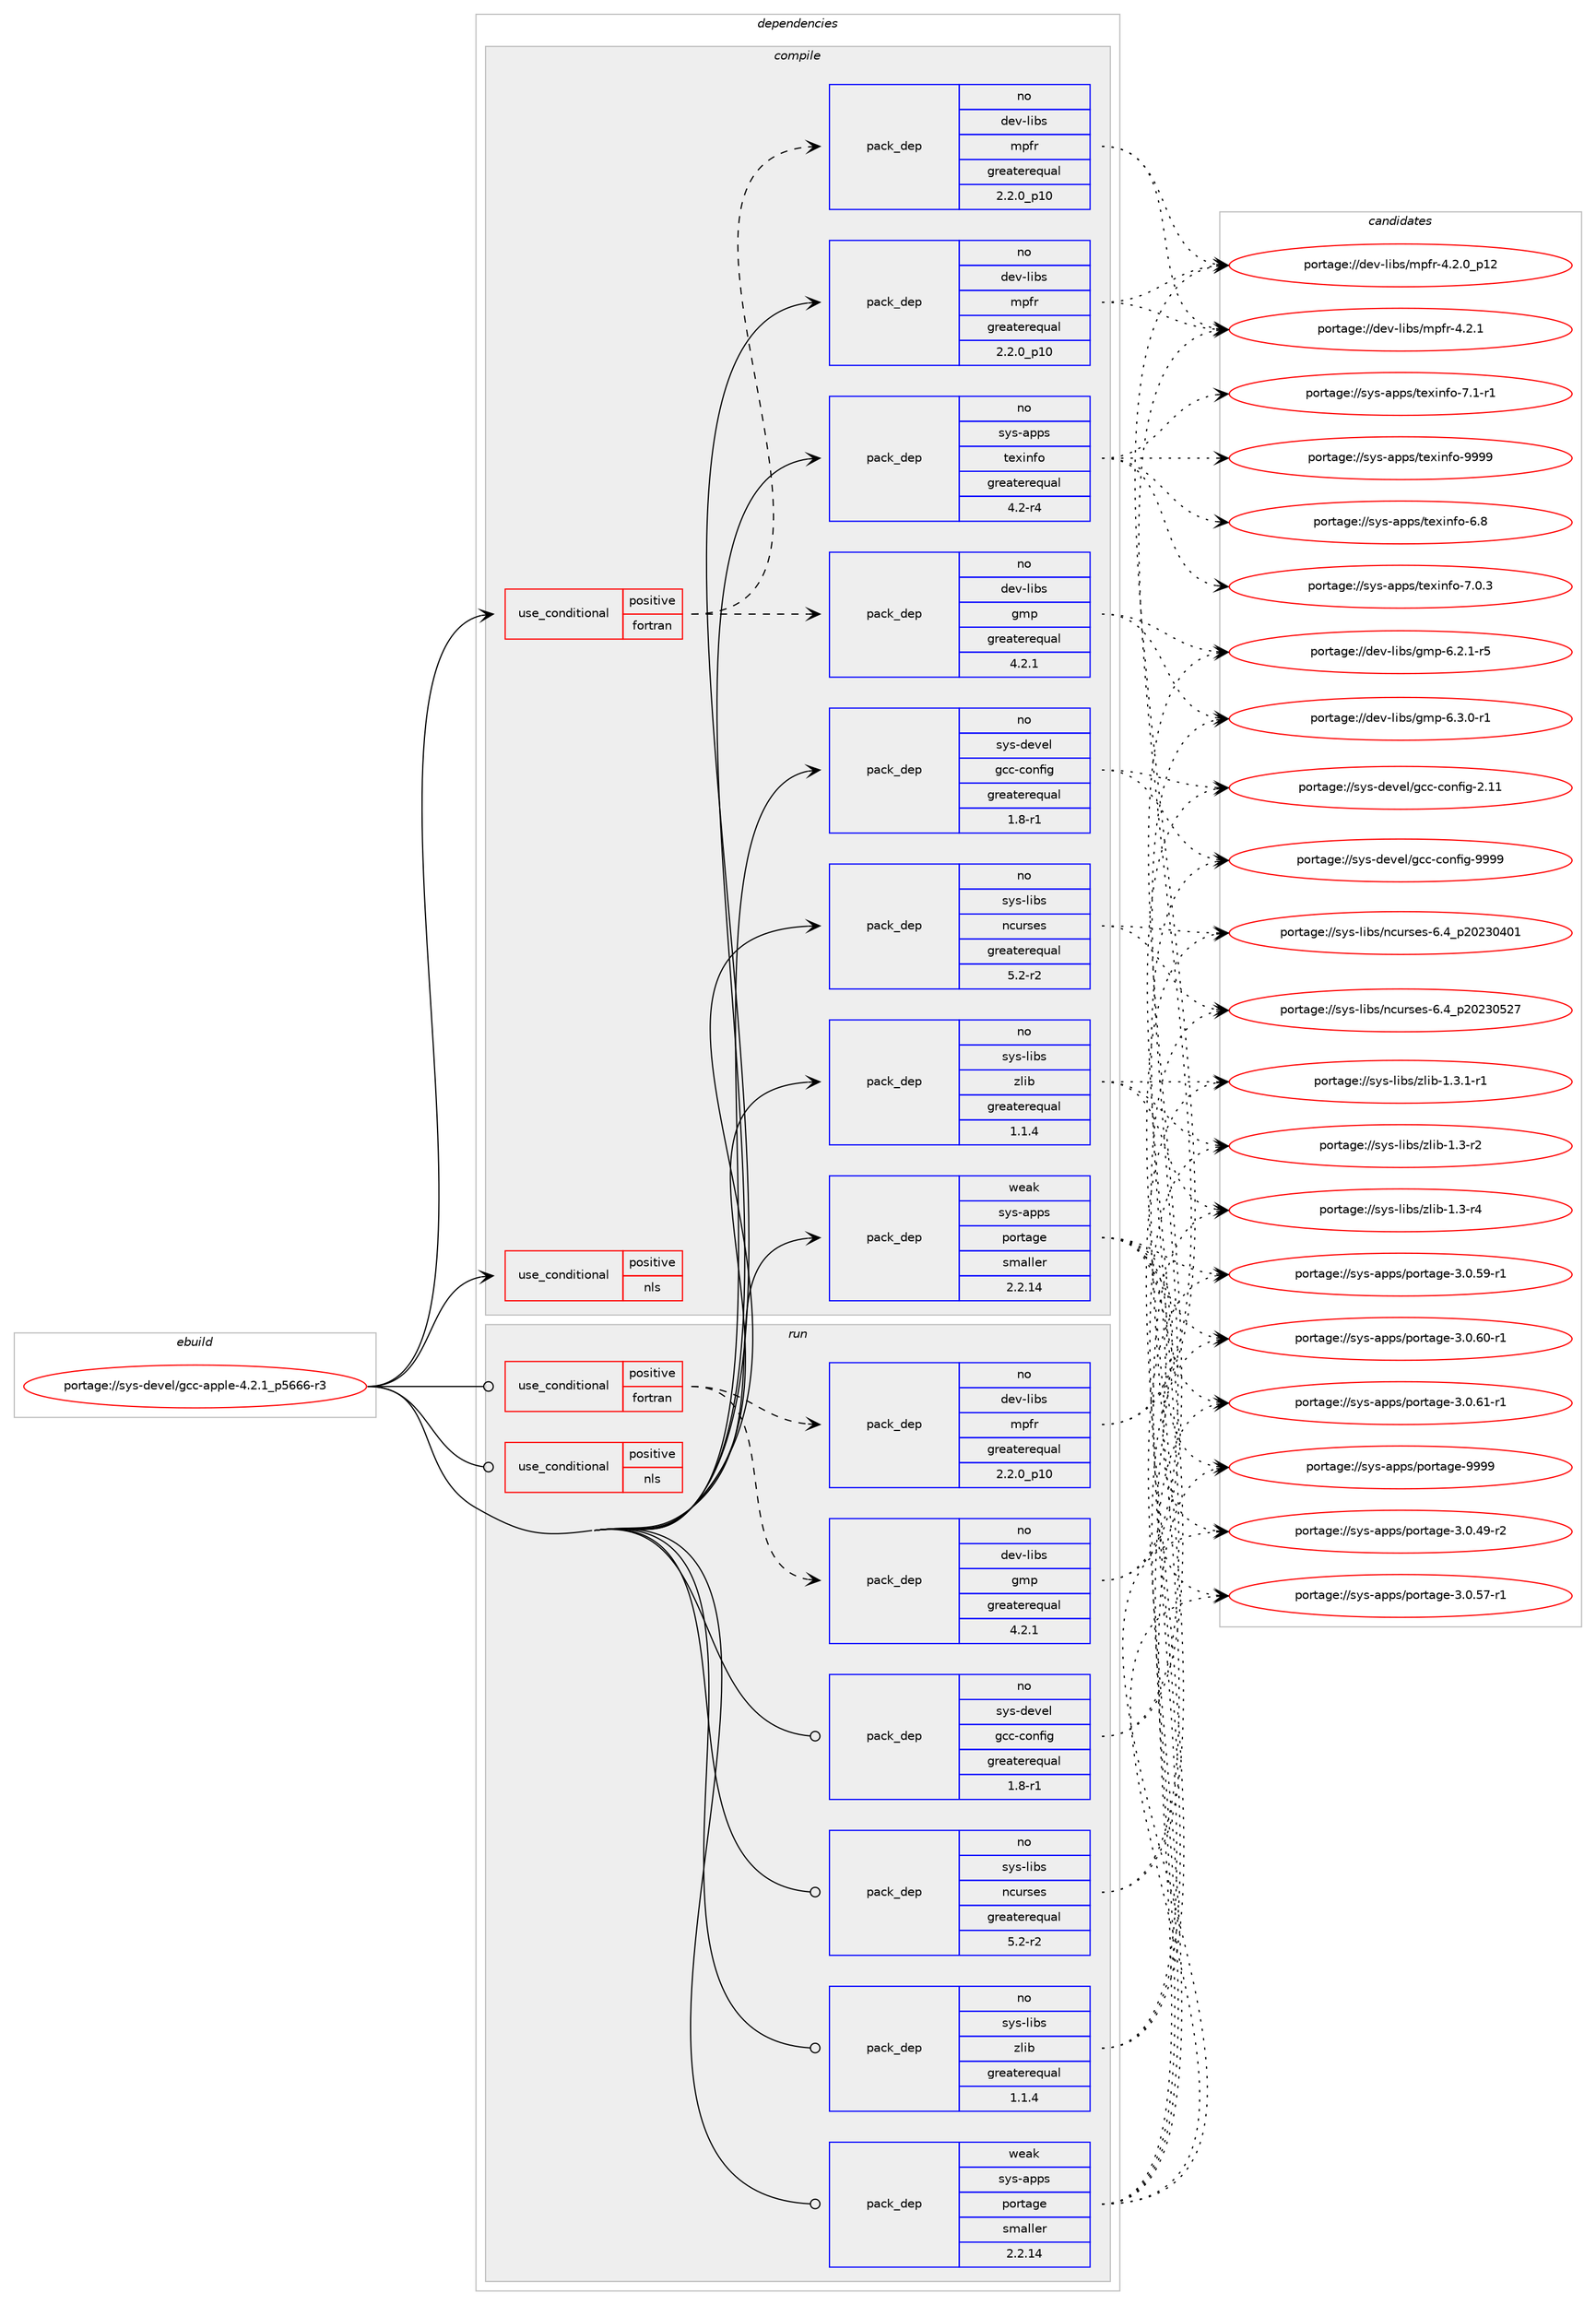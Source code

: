 digraph prolog {

# *************
# Graph options
# *************

newrank=true;
concentrate=true;
compound=true;
graph [rankdir=LR,fontname=Helvetica,fontsize=10,ranksep=1.5];#, ranksep=2.5, nodesep=0.2];
edge  [arrowhead=vee];
node  [fontname=Helvetica,fontsize=10];

# **********
# The ebuild
# **********

subgraph cluster_leftcol {
color=gray;
rank=same;
label=<<i>ebuild</i>>;
id [label="portage://sys-devel/gcc-apple-4.2.1_p5666-r3", color=red, width=4, href="../sys-devel/gcc-apple-4.2.1_p5666-r3.svg"];
}

# ****************
# The dependencies
# ****************

subgraph cluster_midcol {
color=gray;
label=<<i>dependencies</i>>;
subgraph cluster_compile {
fillcolor="#eeeeee";
style=filled;
label=<<i>compile</i>>;
subgraph cond15042 {
dependency22540 [label=<<TABLE BORDER="0" CELLBORDER="1" CELLSPACING="0" CELLPADDING="4"><TR><TD ROWSPAN="3" CELLPADDING="10">use_conditional</TD></TR><TR><TD>positive</TD></TR><TR><TD>fortran</TD></TR></TABLE>>, shape=none, color=red];
subgraph pack7301 {
dependency22541 [label=<<TABLE BORDER="0" CELLBORDER="1" CELLSPACING="0" CELLPADDING="4" WIDTH="220"><TR><TD ROWSPAN="6" CELLPADDING="30">pack_dep</TD></TR><TR><TD WIDTH="110">no</TD></TR><TR><TD>dev-libs</TD></TR><TR><TD>gmp</TD></TR><TR><TD>greaterequal</TD></TR><TR><TD>4.2.1</TD></TR></TABLE>>, shape=none, color=blue];
}
dependency22540:e -> dependency22541:w [weight=20,style="dashed",arrowhead="vee"];
subgraph pack7302 {
dependency22542 [label=<<TABLE BORDER="0" CELLBORDER="1" CELLSPACING="0" CELLPADDING="4" WIDTH="220"><TR><TD ROWSPAN="6" CELLPADDING="30">pack_dep</TD></TR><TR><TD WIDTH="110">no</TD></TR><TR><TD>dev-libs</TD></TR><TR><TD>mpfr</TD></TR><TR><TD>greaterequal</TD></TR><TR><TD>2.2.0_p10</TD></TR></TABLE>>, shape=none, color=blue];
}
dependency22540:e -> dependency22542:w [weight=20,style="dashed",arrowhead="vee"];
}
id:e -> dependency22540:w [weight=20,style="solid",arrowhead="vee"];
subgraph cond15043 {
dependency22543 [label=<<TABLE BORDER="0" CELLBORDER="1" CELLSPACING="0" CELLPADDING="4"><TR><TD ROWSPAN="3" CELLPADDING="10">use_conditional</TD></TR><TR><TD>positive</TD></TR><TR><TD>nls</TD></TR></TABLE>>, shape=none, color=red];
# *** BEGIN UNKNOWN DEPENDENCY TYPE (TODO) ***
# dependency22543 -> package_dependency(portage://sys-devel/gcc-apple-4.2.1_p5666-r3,install,no,sys-devel,gettext,none,[,,],[],[])
# *** END UNKNOWN DEPENDENCY TYPE (TODO) ***

}
id:e -> dependency22543:w [weight=20,style="solid",arrowhead="vee"];
# *** BEGIN UNKNOWN DEPENDENCY TYPE (TODO) ***
# id -> package_dependency(portage://sys-devel/gcc-apple-4.2.1_p5666-r3,install,no,app-alternatives,yacc,none,[,,],[],[])
# *** END UNKNOWN DEPENDENCY TYPE (TODO) ***

subgraph pack7303 {
dependency22544 [label=<<TABLE BORDER="0" CELLBORDER="1" CELLSPACING="0" CELLPADDING="4" WIDTH="220"><TR><TD ROWSPAN="6" CELLPADDING="30">pack_dep</TD></TR><TR><TD WIDTH="110">no</TD></TR><TR><TD>dev-libs</TD></TR><TR><TD>mpfr</TD></TR><TR><TD>greaterequal</TD></TR><TR><TD>2.2.0_p10</TD></TR></TABLE>>, shape=none, color=blue];
}
id:e -> dependency22544:w [weight=20,style="solid",arrowhead="vee"];
subgraph pack7304 {
dependency22545 [label=<<TABLE BORDER="0" CELLBORDER="1" CELLSPACING="0" CELLPADDING="4" WIDTH="220"><TR><TD ROWSPAN="6" CELLPADDING="30">pack_dep</TD></TR><TR><TD WIDTH="110">no</TD></TR><TR><TD>sys-apps</TD></TR><TR><TD>texinfo</TD></TR><TR><TD>greaterequal</TD></TR><TR><TD>4.2-r4</TD></TR></TABLE>>, shape=none, color=blue];
}
id:e -> dependency22545:w [weight=20,style="solid",arrowhead="vee"];
# *** BEGIN UNKNOWN DEPENDENCY TYPE (TODO) ***
# id -> package_dependency(portage://sys-devel/gcc-apple-4.2.1_p5666-r3,install,no,sys-devel,binutils-apple,none,[,,],[],[])
# *** END UNKNOWN DEPENDENCY TYPE (TODO) ***

subgraph pack7305 {
dependency22546 [label=<<TABLE BORDER="0" CELLBORDER="1" CELLSPACING="0" CELLPADDING="4" WIDTH="220"><TR><TD ROWSPAN="6" CELLPADDING="30">pack_dep</TD></TR><TR><TD WIDTH="110">no</TD></TR><TR><TD>sys-devel</TD></TR><TR><TD>gcc-config</TD></TR><TR><TD>greaterequal</TD></TR><TR><TD>1.8-r1</TD></TR></TABLE>>, shape=none, color=blue];
}
id:e -> dependency22546:w [weight=20,style="solid",arrowhead="vee"];
subgraph pack7306 {
dependency22547 [label=<<TABLE BORDER="0" CELLBORDER="1" CELLSPACING="0" CELLPADDING="4" WIDTH="220"><TR><TD ROWSPAN="6" CELLPADDING="30">pack_dep</TD></TR><TR><TD WIDTH="110">no</TD></TR><TR><TD>sys-libs</TD></TR><TR><TD>ncurses</TD></TR><TR><TD>greaterequal</TD></TR><TR><TD>5.2-r2</TD></TR></TABLE>>, shape=none, color=blue];
}
id:e -> dependency22547:w [weight=20,style="solid",arrowhead="vee"];
subgraph pack7307 {
dependency22548 [label=<<TABLE BORDER="0" CELLBORDER="1" CELLSPACING="0" CELLPADDING="4" WIDTH="220"><TR><TD ROWSPAN="6" CELLPADDING="30">pack_dep</TD></TR><TR><TD WIDTH="110">no</TD></TR><TR><TD>sys-libs</TD></TR><TR><TD>zlib</TD></TR><TR><TD>greaterequal</TD></TR><TR><TD>1.1.4</TD></TR></TABLE>>, shape=none, color=blue];
}
id:e -> dependency22548:w [weight=20,style="solid",arrowhead="vee"];
subgraph pack7308 {
dependency22549 [label=<<TABLE BORDER="0" CELLBORDER="1" CELLSPACING="0" CELLPADDING="4" WIDTH="220"><TR><TD ROWSPAN="6" CELLPADDING="30">pack_dep</TD></TR><TR><TD WIDTH="110">weak</TD></TR><TR><TD>sys-apps</TD></TR><TR><TD>portage</TD></TR><TR><TD>smaller</TD></TR><TR><TD>2.2.14</TD></TR></TABLE>>, shape=none, color=blue];
}
id:e -> dependency22549:w [weight=20,style="solid",arrowhead="vee"];
}
subgraph cluster_compileandrun {
fillcolor="#eeeeee";
style=filled;
label=<<i>compile and run</i>>;
}
subgraph cluster_run {
fillcolor="#eeeeee";
style=filled;
label=<<i>run</i>>;
subgraph cond15044 {
dependency22550 [label=<<TABLE BORDER="0" CELLBORDER="1" CELLSPACING="0" CELLPADDING="4"><TR><TD ROWSPAN="3" CELLPADDING="10">use_conditional</TD></TR><TR><TD>positive</TD></TR><TR><TD>fortran</TD></TR></TABLE>>, shape=none, color=red];
subgraph pack7309 {
dependency22551 [label=<<TABLE BORDER="0" CELLBORDER="1" CELLSPACING="0" CELLPADDING="4" WIDTH="220"><TR><TD ROWSPAN="6" CELLPADDING="30">pack_dep</TD></TR><TR><TD WIDTH="110">no</TD></TR><TR><TD>dev-libs</TD></TR><TR><TD>gmp</TD></TR><TR><TD>greaterequal</TD></TR><TR><TD>4.2.1</TD></TR></TABLE>>, shape=none, color=blue];
}
dependency22550:e -> dependency22551:w [weight=20,style="dashed",arrowhead="vee"];
subgraph pack7310 {
dependency22552 [label=<<TABLE BORDER="0" CELLBORDER="1" CELLSPACING="0" CELLPADDING="4" WIDTH="220"><TR><TD ROWSPAN="6" CELLPADDING="30">pack_dep</TD></TR><TR><TD WIDTH="110">no</TD></TR><TR><TD>dev-libs</TD></TR><TR><TD>mpfr</TD></TR><TR><TD>greaterequal</TD></TR><TR><TD>2.2.0_p10</TD></TR></TABLE>>, shape=none, color=blue];
}
dependency22550:e -> dependency22552:w [weight=20,style="dashed",arrowhead="vee"];
}
id:e -> dependency22550:w [weight=20,style="solid",arrowhead="odot"];
subgraph cond15045 {
dependency22553 [label=<<TABLE BORDER="0" CELLBORDER="1" CELLSPACING="0" CELLPADDING="4"><TR><TD ROWSPAN="3" CELLPADDING="10">use_conditional</TD></TR><TR><TD>positive</TD></TR><TR><TD>nls</TD></TR></TABLE>>, shape=none, color=red];
# *** BEGIN UNKNOWN DEPENDENCY TYPE (TODO) ***
# dependency22553 -> package_dependency(portage://sys-devel/gcc-apple-4.2.1_p5666-r3,run,no,sys-devel,gettext,none,[,,],[],[])
# *** END UNKNOWN DEPENDENCY TYPE (TODO) ***

}
id:e -> dependency22553:w [weight=20,style="solid",arrowhead="odot"];
subgraph pack7311 {
dependency22554 [label=<<TABLE BORDER="0" CELLBORDER="1" CELLSPACING="0" CELLPADDING="4" WIDTH="220"><TR><TD ROWSPAN="6" CELLPADDING="30">pack_dep</TD></TR><TR><TD WIDTH="110">no</TD></TR><TR><TD>sys-devel</TD></TR><TR><TD>gcc-config</TD></TR><TR><TD>greaterequal</TD></TR><TR><TD>1.8-r1</TD></TR></TABLE>>, shape=none, color=blue];
}
id:e -> dependency22554:w [weight=20,style="solid",arrowhead="odot"];
subgraph pack7312 {
dependency22555 [label=<<TABLE BORDER="0" CELLBORDER="1" CELLSPACING="0" CELLPADDING="4" WIDTH="220"><TR><TD ROWSPAN="6" CELLPADDING="30">pack_dep</TD></TR><TR><TD WIDTH="110">no</TD></TR><TR><TD>sys-libs</TD></TR><TR><TD>ncurses</TD></TR><TR><TD>greaterequal</TD></TR><TR><TD>5.2-r2</TD></TR></TABLE>>, shape=none, color=blue];
}
id:e -> dependency22555:w [weight=20,style="solid",arrowhead="odot"];
subgraph pack7313 {
dependency22556 [label=<<TABLE BORDER="0" CELLBORDER="1" CELLSPACING="0" CELLPADDING="4" WIDTH="220"><TR><TD ROWSPAN="6" CELLPADDING="30">pack_dep</TD></TR><TR><TD WIDTH="110">no</TD></TR><TR><TD>sys-libs</TD></TR><TR><TD>zlib</TD></TR><TR><TD>greaterequal</TD></TR><TR><TD>1.1.4</TD></TR></TABLE>>, shape=none, color=blue];
}
id:e -> dependency22556:w [weight=20,style="solid",arrowhead="odot"];
subgraph pack7314 {
dependency22557 [label=<<TABLE BORDER="0" CELLBORDER="1" CELLSPACING="0" CELLPADDING="4" WIDTH="220"><TR><TD ROWSPAN="6" CELLPADDING="30">pack_dep</TD></TR><TR><TD WIDTH="110">weak</TD></TR><TR><TD>sys-apps</TD></TR><TR><TD>portage</TD></TR><TR><TD>smaller</TD></TR><TR><TD>2.2.14</TD></TR></TABLE>>, shape=none, color=blue];
}
id:e -> dependency22557:w [weight=20,style="solid",arrowhead="odot"];
}
}

# **************
# The candidates
# **************

subgraph cluster_choices {
rank=same;
color=gray;
label=<<i>candidates</i>>;

subgraph choice7301 {
color=black;
nodesep=1;
choice1001011184510810598115471031091124554465046494511453 [label="portage://dev-libs/gmp-6.2.1-r5", color=red, width=4,href="../dev-libs/gmp-6.2.1-r5.svg"];
choice1001011184510810598115471031091124554465146484511449 [label="portage://dev-libs/gmp-6.3.0-r1", color=red, width=4,href="../dev-libs/gmp-6.3.0-r1.svg"];
dependency22541:e -> choice1001011184510810598115471031091124554465046494511453:w [style=dotted,weight="100"];
dependency22541:e -> choice1001011184510810598115471031091124554465146484511449:w [style=dotted,weight="100"];
}
subgraph choice7302 {
color=black;
nodesep=1;
choice100101118451081059811547109112102114455246504648951124950 [label="portage://dev-libs/mpfr-4.2.0_p12", color=red, width=4,href="../dev-libs/mpfr-4.2.0_p12.svg"];
choice100101118451081059811547109112102114455246504649 [label="portage://dev-libs/mpfr-4.2.1", color=red, width=4,href="../dev-libs/mpfr-4.2.1.svg"];
dependency22542:e -> choice100101118451081059811547109112102114455246504648951124950:w [style=dotted,weight="100"];
dependency22542:e -> choice100101118451081059811547109112102114455246504649:w [style=dotted,weight="100"];
}
subgraph choice7303 {
color=black;
nodesep=1;
choice100101118451081059811547109112102114455246504648951124950 [label="portage://dev-libs/mpfr-4.2.0_p12", color=red, width=4,href="../dev-libs/mpfr-4.2.0_p12.svg"];
choice100101118451081059811547109112102114455246504649 [label="portage://dev-libs/mpfr-4.2.1", color=red, width=4,href="../dev-libs/mpfr-4.2.1.svg"];
dependency22544:e -> choice100101118451081059811547109112102114455246504648951124950:w [style=dotted,weight="100"];
dependency22544:e -> choice100101118451081059811547109112102114455246504649:w [style=dotted,weight="100"];
}
subgraph choice7304 {
color=black;
nodesep=1;
choice11512111545971121121154711610112010511010211145544656 [label="portage://sys-apps/texinfo-6.8", color=red, width=4,href="../sys-apps/texinfo-6.8.svg"];
choice115121115459711211211547116101120105110102111455546484651 [label="portage://sys-apps/texinfo-7.0.3", color=red, width=4,href="../sys-apps/texinfo-7.0.3.svg"];
choice115121115459711211211547116101120105110102111455546494511449 [label="portage://sys-apps/texinfo-7.1-r1", color=red, width=4,href="../sys-apps/texinfo-7.1-r1.svg"];
choice1151211154597112112115471161011201051101021114557575757 [label="portage://sys-apps/texinfo-9999", color=red, width=4,href="../sys-apps/texinfo-9999.svg"];
dependency22545:e -> choice11512111545971121121154711610112010511010211145544656:w [style=dotted,weight="100"];
dependency22545:e -> choice115121115459711211211547116101120105110102111455546484651:w [style=dotted,weight="100"];
dependency22545:e -> choice115121115459711211211547116101120105110102111455546494511449:w [style=dotted,weight="100"];
dependency22545:e -> choice1151211154597112112115471161011201051101021114557575757:w [style=dotted,weight="100"];
}
subgraph choice7305 {
color=black;
nodesep=1;
choice1151211154510010111810110847103999945991111101021051034550464949 [label="portage://sys-devel/gcc-config-2.11", color=red, width=4,href="../sys-devel/gcc-config-2.11.svg"];
choice1151211154510010111810110847103999945991111101021051034557575757 [label="portage://sys-devel/gcc-config-9999", color=red, width=4,href="../sys-devel/gcc-config-9999.svg"];
dependency22546:e -> choice1151211154510010111810110847103999945991111101021051034550464949:w [style=dotted,weight="100"];
dependency22546:e -> choice1151211154510010111810110847103999945991111101021051034557575757:w [style=dotted,weight="100"];
}
subgraph choice7306 {
color=black;
nodesep=1;
choice1151211154510810598115471109911711411510111545544652951125048505148524849 [label="portage://sys-libs/ncurses-6.4_p20230401", color=red, width=4,href="../sys-libs/ncurses-6.4_p20230401.svg"];
choice1151211154510810598115471109911711411510111545544652951125048505148535055 [label="portage://sys-libs/ncurses-6.4_p20230527", color=red, width=4,href="../sys-libs/ncurses-6.4_p20230527.svg"];
dependency22547:e -> choice1151211154510810598115471109911711411510111545544652951125048505148524849:w [style=dotted,weight="100"];
dependency22547:e -> choice1151211154510810598115471109911711411510111545544652951125048505148535055:w [style=dotted,weight="100"];
}
subgraph choice7307 {
color=black;
nodesep=1;
choice11512111545108105981154712210810598454946514511450 [label="portage://sys-libs/zlib-1.3-r2", color=red, width=4,href="../sys-libs/zlib-1.3-r2.svg"];
choice11512111545108105981154712210810598454946514511452 [label="portage://sys-libs/zlib-1.3-r4", color=red, width=4,href="../sys-libs/zlib-1.3-r4.svg"];
choice115121115451081059811547122108105984549465146494511449 [label="portage://sys-libs/zlib-1.3.1-r1", color=red, width=4,href="../sys-libs/zlib-1.3.1-r1.svg"];
dependency22548:e -> choice11512111545108105981154712210810598454946514511450:w [style=dotted,weight="100"];
dependency22548:e -> choice11512111545108105981154712210810598454946514511452:w [style=dotted,weight="100"];
dependency22548:e -> choice115121115451081059811547122108105984549465146494511449:w [style=dotted,weight="100"];
}
subgraph choice7308 {
color=black;
nodesep=1;
choice11512111545971121121154711211111411697103101455146484652574511450 [label="portage://sys-apps/portage-3.0.49-r2", color=red, width=4,href="../sys-apps/portage-3.0.49-r2.svg"];
choice11512111545971121121154711211111411697103101455146484653554511449 [label="portage://sys-apps/portage-3.0.57-r1", color=red, width=4,href="../sys-apps/portage-3.0.57-r1.svg"];
choice11512111545971121121154711211111411697103101455146484653574511449 [label="portage://sys-apps/portage-3.0.59-r1", color=red, width=4,href="../sys-apps/portage-3.0.59-r1.svg"];
choice11512111545971121121154711211111411697103101455146484654484511449 [label="portage://sys-apps/portage-3.0.60-r1", color=red, width=4,href="../sys-apps/portage-3.0.60-r1.svg"];
choice11512111545971121121154711211111411697103101455146484654494511449 [label="portage://sys-apps/portage-3.0.61-r1", color=red, width=4,href="../sys-apps/portage-3.0.61-r1.svg"];
choice115121115459711211211547112111114116971031014557575757 [label="portage://sys-apps/portage-9999", color=red, width=4,href="../sys-apps/portage-9999.svg"];
dependency22549:e -> choice11512111545971121121154711211111411697103101455146484652574511450:w [style=dotted,weight="100"];
dependency22549:e -> choice11512111545971121121154711211111411697103101455146484653554511449:w [style=dotted,weight="100"];
dependency22549:e -> choice11512111545971121121154711211111411697103101455146484653574511449:w [style=dotted,weight="100"];
dependency22549:e -> choice11512111545971121121154711211111411697103101455146484654484511449:w [style=dotted,weight="100"];
dependency22549:e -> choice11512111545971121121154711211111411697103101455146484654494511449:w [style=dotted,weight="100"];
dependency22549:e -> choice115121115459711211211547112111114116971031014557575757:w [style=dotted,weight="100"];
}
subgraph choice7309 {
color=black;
nodesep=1;
choice1001011184510810598115471031091124554465046494511453 [label="portage://dev-libs/gmp-6.2.1-r5", color=red, width=4,href="../dev-libs/gmp-6.2.1-r5.svg"];
choice1001011184510810598115471031091124554465146484511449 [label="portage://dev-libs/gmp-6.3.0-r1", color=red, width=4,href="../dev-libs/gmp-6.3.0-r1.svg"];
dependency22551:e -> choice1001011184510810598115471031091124554465046494511453:w [style=dotted,weight="100"];
dependency22551:e -> choice1001011184510810598115471031091124554465146484511449:w [style=dotted,weight="100"];
}
subgraph choice7310 {
color=black;
nodesep=1;
choice100101118451081059811547109112102114455246504648951124950 [label="portage://dev-libs/mpfr-4.2.0_p12", color=red, width=4,href="../dev-libs/mpfr-4.2.0_p12.svg"];
choice100101118451081059811547109112102114455246504649 [label="portage://dev-libs/mpfr-4.2.1", color=red, width=4,href="../dev-libs/mpfr-4.2.1.svg"];
dependency22552:e -> choice100101118451081059811547109112102114455246504648951124950:w [style=dotted,weight="100"];
dependency22552:e -> choice100101118451081059811547109112102114455246504649:w [style=dotted,weight="100"];
}
subgraph choice7311 {
color=black;
nodesep=1;
choice1151211154510010111810110847103999945991111101021051034550464949 [label="portage://sys-devel/gcc-config-2.11", color=red, width=4,href="../sys-devel/gcc-config-2.11.svg"];
choice1151211154510010111810110847103999945991111101021051034557575757 [label="portage://sys-devel/gcc-config-9999", color=red, width=4,href="../sys-devel/gcc-config-9999.svg"];
dependency22554:e -> choice1151211154510010111810110847103999945991111101021051034550464949:w [style=dotted,weight="100"];
dependency22554:e -> choice1151211154510010111810110847103999945991111101021051034557575757:w [style=dotted,weight="100"];
}
subgraph choice7312 {
color=black;
nodesep=1;
choice1151211154510810598115471109911711411510111545544652951125048505148524849 [label="portage://sys-libs/ncurses-6.4_p20230401", color=red, width=4,href="../sys-libs/ncurses-6.4_p20230401.svg"];
choice1151211154510810598115471109911711411510111545544652951125048505148535055 [label="portage://sys-libs/ncurses-6.4_p20230527", color=red, width=4,href="../sys-libs/ncurses-6.4_p20230527.svg"];
dependency22555:e -> choice1151211154510810598115471109911711411510111545544652951125048505148524849:w [style=dotted,weight="100"];
dependency22555:e -> choice1151211154510810598115471109911711411510111545544652951125048505148535055:w [style=dotted,weight="100"];
}
subgraph choice7313 {
color=black;
nodesep=1;
choice11512111545108105981154712210810598454946514511450 [label="portage://sys-libs/zlib-1.3-r2", color=red, width=4,href="../sys-libs/zlib-1.3-r2.svg"];
choice11512111545108105981154712210810598454946514511452 [label="portage://sys-libs/zlib-1.3-r4", color=red, width=4,href="../sys-libs/zlib-1.3-r4.svg"];
choice115121115451081059811547122108105984549465146494511449 [label="portage://sys-libs/zlib-1.3.1-r1", color=red, width=4,href="../sys-libs/zlib-1.3.1-r1.svg"];
dependency22556:e -> choice11512111545108105981154712210810598454946514511450:w [style=dotted,weight="100"];
dependency22556:e -> choice11512111545108105981154712210810598454946514511452:w [style=dotted,weight="100"];
dependency22556:e -> choice115121115451081059811547122108105984549465146494511449:w [style=dotted,weight="100"];
}
subgraph choice7314 {
color=black;
nodesep=1;
choice11512111545971121121154711211111411697103101455146484652574511450 [label="portage://sys-apps/portage-3.0.49-r2", color=red, width=4,href="../sys-apps/portage-3.0.49-r2.svg"];
choice11512111545971121121154711211111411697103101455146484653554511449 [label="portage://sys-apps/portage-3.0.57-r1", color=red, width=4,href="../sys-apps/portage-3.0.57-r1.svg"];
choice11512111545971121121154711211111411697103101455146484653574511449 [label="portage://sys-apps/portage-3.0.59-r1", color=red, width=4,href="../sys-apps/portage-3.0.59-r1.svg"];
choice11512111545971121121154711211111411697103101455146484654484511449 [label="portage://sys-apps/portage-3.0.60-r1", color=red, width=4,href="../sys-apps/portage-3.0.60-r1.svg"];
choice11512111545971121121154711211111411697103101455146484654494511449 [label="portage://sys-apps/portage-3.0.61-r1", color=red, width=4,href="../sys-apps/portage-3.0.61-r1.svg"];
choice115121115459711211211547112111114116971031014557575757 [label="portage://sys-apps/portage-9999", color=red, width=4,href="../sys-apps/portage-9999.svg"];
dependency22557:e -> choice11512111545971121121154711211111411697103101455146484652574511450:w [style=dotted,weight="100"];
dependency22557:e -> choice11512111545971121121154711211111411697103101455146484653554511449:w [style=dotted,weight="100"];
dependency22557:e -> choice11512111545971121121154711211111411697103101455146484653574511449:w [style=dotted,weight="100"];
dependency22557:e -> choice11512111545971121121154711211111411697103101455146484654484511449:w [style=dotted,weight="100"];
dependency22557:e -> choice11512111545971121121154711211111411697103101455146484654494511449:w [style=dotted,weight="100"];
dependency22557:e -> choice115121115459711211211547112111114116971031014557575757:w [style=dotted,weight="100"];
}
}

}
